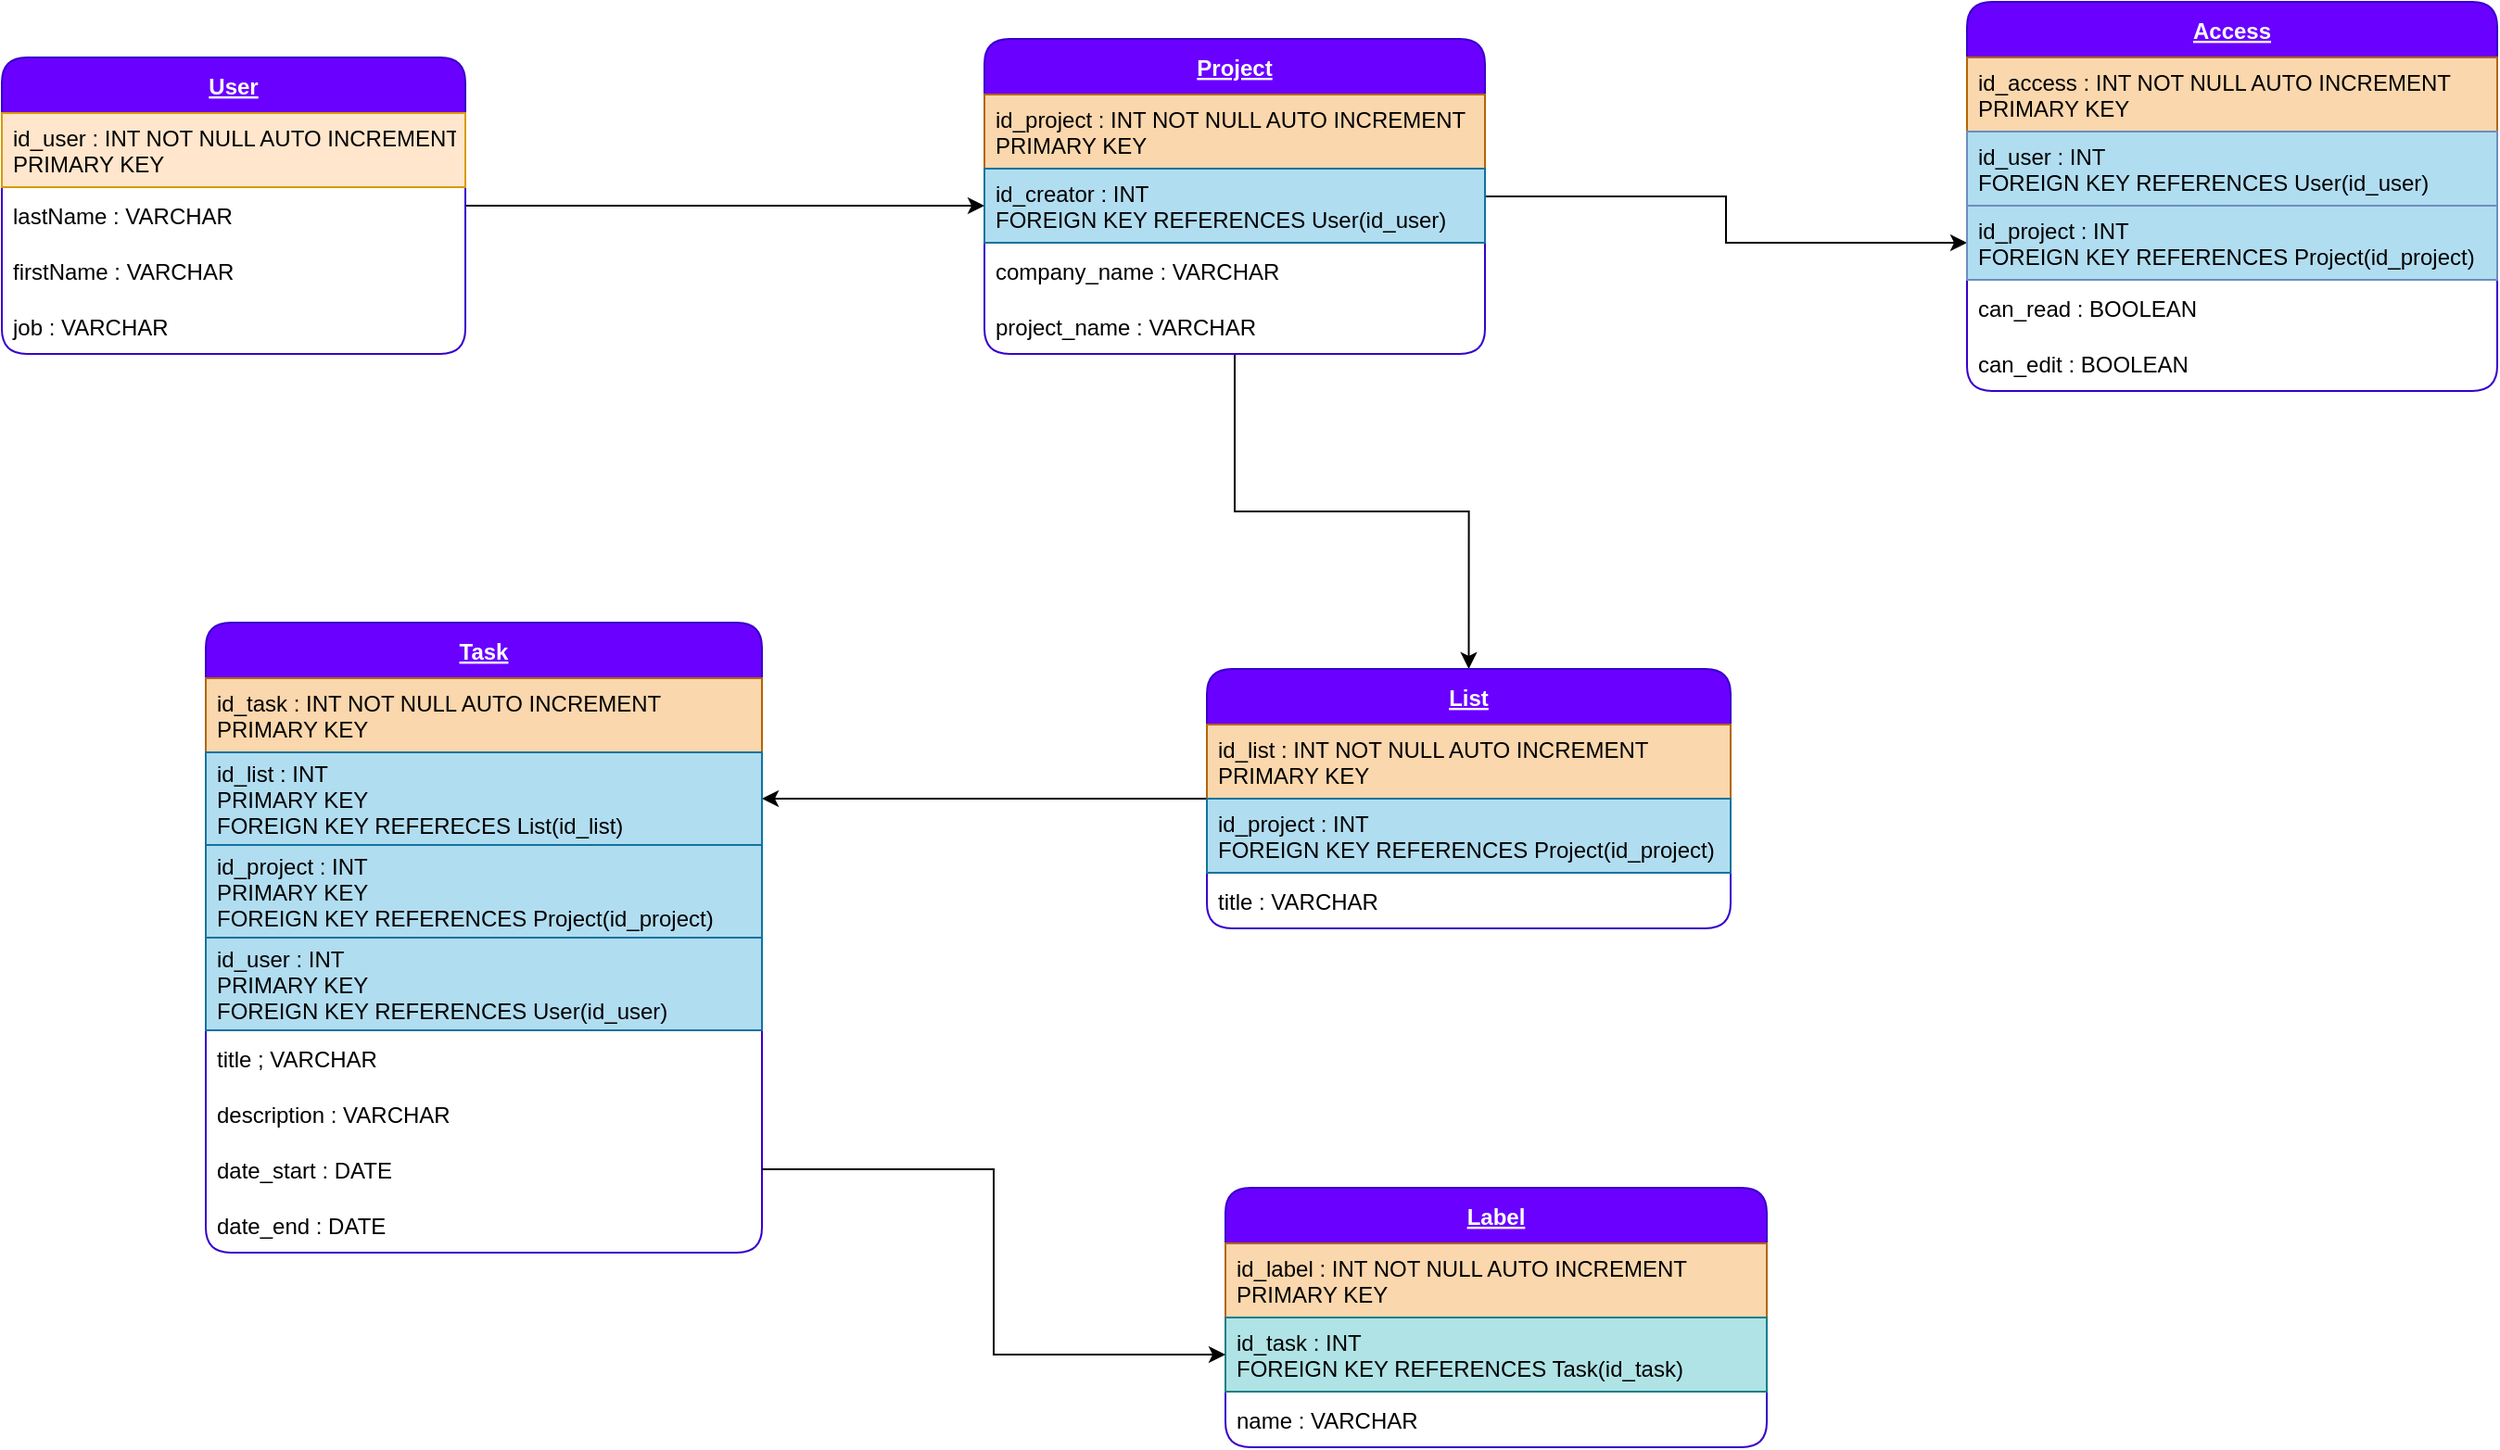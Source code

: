 <mxfile version="20.3.7" type="device"><diagram id="KePGU8VlCwP-Y6ToTNlQ" name="Page-1"><mxGraphModel dx="1030" dy="613" grid="1" gridSize="10" guides="1" tooltips="1" connect="1" arrows="1" fold="1" page="1" pageScale="1" pageWidth="827" pageHeight="1169" math="0" shadow="0"><root><mxCell id="0"/><mxCell id="1" parent="0"/><mxCell id="i-TNgJtKu-Dq8mjOimUg-28" style="edgeStyle=orthogonalEdgeStyle;rounded=0;orthogonalLoop=1;jettySize=auto;html=1;entryX=0;entryY=0.5;entryDx=0;entryDy=0;" parent="1" source="L-yu8rj8IRyhezPOs6Vv-1" target="i-TNgJtKu-Dq8mjOimUg-4" edge="1"><mxGeometry relative="1" as="geometry"/></mxCell><mxCell id="L-yu8rj8IRyhezPOs6Vv-1" value="User" style="swimlane;fontStyle=5;childLayout=stackLayout;horizontal=1;startSize=30;horizontalStack=0;resizeParent=1;resizeParentMax=0;resizeLast=0;collapsible=1;marginBottom=0;fillColor=#6a00ff;fontColor=#ffffff;strokeColor=#3700CC;rounded=1;" parent="1" vertex="1"><mxGeometry x="70" y="90" width="250" height="160" as="geometry"/></mxCell><mxCell id="L-yu8rj8IRyhezPOs6Vv-7" value="id_user : INT NOT NULL AUTO INCREMENT &#xA;PRIMARY KEY" style="text;strokeColor=#d79b00;fillColor=#ffe6cc;align=left;verticalAlign=middle;spacingLeft=4;spacingRight=4;overflow=hidden;points=[[0,0.5],[1,0.5]];portConstraint=eastwest;rotatable=0;" parent="L-yu8rj8IRyhezPOs6Vv-1" vertex="1"><mxGeometry y="30" width="250" height="40" as="geometry"/></mxCell><mxCell id="i-TNgJtKu-Dq8mjOimUg-16" value="lastName : VARCHAR" style="text;strokeColor=none;fillColor=none;align=left;verticalAlign=middle;spacingLeft=4;spacingRight=4;overflow=hidden;points=[[0,0.5],[1,0.5]];portConstraint=eastwest;rotatable=0;" parent="L-yu8rj8IRyhezPOs6Vv-1" vertex="1"><mxGeometry y="70" width="250" height="30" as="geometry"/></mxCell><mxCell id="L-yu8rj8IRyhezPOs6Vv-2" value="firstName : VARCHAR" style="text;strokeColor=none;fillColor=none;align=left;verticalAlign=middle;spacingLeft=4;spacingRight=4;overflow=hidden;points=[[0,0.5],[1,0.5]];portConstraint=eastwest;rotatable=0;" parent="L-yu8rj8IRyhezPOs6Vv-1" vertex="1"><mxGeometry y="100" width="250" height="30" as="geometry"/></mxCell><mxCell id="L-yu8rj8IRyhezPOs6Vv-4" value="job : VARCHAR" style="text;strokeColor=none;fillColor=none;align=left;verticalAlign=middle;spacingLeft=4;spacingRight=4;overflow=hidden;points=[[0,0.5],[1,0.5]];portConstraint=eastwest;rotatable=0;" parent="L-yu8rj8IRyhezPOs6Vv-1" vertex="1"><mxGeometry y="130" width="250" height="30" as="geometry"/></mxCell><mxCell id="i-TNgJtKu-Dq8mjOimUg-14" style="edgeStyle=orthogonalEdgeStyle;rounded=0;orthogonalLoop=1;jettySize=auto;html=1;entryX=0.5;entryY=0;entryDx=0;entryDy=0;" parent="1" source="L-yu8rj8IRyhezPOs6Vv-29" target="L-yu8rj8IRyhezPOs6Vv-57" edge="1"><mxGeometry relative="1" as="geometry"/></mxCell><mxCell id="i-TNgJtKu-Dq8mjOimUg-29" style="edgeStyle=orthogonalEdgeStyle;rounded=0;orthogonalLoop=1;jettySize=auto;html=1;entryX=0;entryY=0.5;entryDx=0;entryDy=0;" parent="1" source="L-yu8rj8IRyhezPOs6Vv-29" target="i-TNgJtKu-Dq8mjOimUg-8" edge="1"><mxGeometry relative="1" as="geometry"/></mxCell><mxCell id="L-yu8rj8IRyhezPOs6Vv-29" value="Project" style="swimlane;fontStyle=5;childLayout=stackLayout;horizontal=1;startSize=30;horizontalStack=0;resizeParent=1;resizeParentMax=0;resizeLast=0;collapsible=1;marginBottom=0;fillColor=#6a00ff;fontColor=#ffffff;strokeColor=#3700CC;rounded=1;" parent="1" vertex="1"><mxGeometry x="600" y="80" width="270" height="170" as="geometry"/></mxCell><mxCell id="L-yu8rj8IRyhezPOs6Vv-30" value="id_project : INT NOT NULL AUTO INCREMENT &#xA;PRIMARY KEY" style="text;strokeColor=#b46504;fillColor=#fad7ac;align=left;verticalAlign=middle;spacingLeft=4;spacingRight=4;overflow=hidden;points=[[0,0.5],[1,0.5]];portConstraint=eastwest;rotatable=0;" parent="L-yu8rj8IRyhezPOs6Vv-29" vertex="1"><mxGeometry y="30" width="270" height="40" as="geometry"/></mxCell><mxCell id="i-TNgJtKu-Dq8mjOimUg-4" value="id_creator : INT &#xA;FOREIGN KEY REFERENCES User(id_user)" style="text;align=left;verticalAlign=middle;spacingLeft=4;spacingRight=4;overflow=hidden;points=[[0,0.5],[1,0.5]];portConstraint=eastwest;rotatable=0;fillColor=#b1ddf0;strokeColor=#10739e;" parent="L-yu8rj8IRyhezPOs6Vv-29" vertex="1"><mxGeometry y="70" width="270" height="40" as="geometry"/></mxCell><mxCell id="L-yu8rj8IRyhezPOs6Vv-36" value="company_name : VARCHAR" style="text;align=left;verticalAlign=middle;spacingLeft=4;spacingRight=4;overflow=hidden;points=[[0,0.5],[1,0.5]];portConstraint=eastwest;rotatable=0;" parent="L-yu8rj8IRyhezPOs6Vv-29" vertex="1"><mxGeometry y="110" width="270" height="30" as="geometry"/></mxCell><mxCell id="L-yu8rj8IRyhezPOs6Vv-55" value="project_name : VARCHAR" style="text;align=left;verticalAlign=middle;spacingLeft=4;spacingRight=4;overflow=hidden;points=[[0,0.5],[1,0.5]];portConstraint=eastwest;rotatable=0;" parent="L-yu8rj8IRyhezPOs6Vv-29" vertex="1"><mxGeometry y="140" width="270" height="30" as="geometry"/></mxCell><mxCell id="i-TNgJtKu-Dq8mjOimUg-17" style="edgeStyle=orthogonalEdgeStyle;rounded=0;orthogonalLoop=1;jettySize=auto;html=1;" parent="1" source="L-yu8rj8IRyhezPOs6Vv-57" target="L-yu8rj8IRyhezPOs6Vv-67" edge="1"><mxGeometry relative="1" as="geometry"/></mxCell><mxCell id="L-yu8rj8IRyhezPOs6Vv-57" value="List" style="swimlane;fontStyle=5;childLayout=stackLayout;horizontal=1;startSize=30;horizontalStack=0;resizeParent=1;resizeParentMax=0;resizeLast=0;collapsible=1;marginBottom=0;fillColor=#6a00ff;fontColor=#ffffff;strokeColor=#3700CC;rounded=1;" parent="1" vertex="1"><mxGeometry x="720" y="420" width="282.5" height="140" as="geometry"/></mxCell><mxCell id="L-yu8rj8IRyhezPOs6Vv-58" value="id_list : INT NOT NULL AUTO INCREMENT&#xA; PRIMARY KEY" style="text;strokeColor=#b46504;fillColor=#fad7ac;align=left;verticalAlign=middle;spacingLeft=4;spacingRight=4;overflow=hidden;points=[[0,0.5],[1,0.5]];portConstraint=eastwest;rotatable=0;" parent="L-yu8rj8IRyhezPOs6Vv-57" vertex="1"><mxGeometry y="30" width="282.5" height="40" as="geometry"/></mxCell><mxCell id="i-TNgJtKu-Dq8mjOimUg-18" value="id_project : INT&#xA;FOREIGN KEY REFERENCES Project(id_project)" style="text;align=left;verticalAlign=middle;spacingLeft=4;spacingRight=4;overflow=hidden;points=[[0,0.5],[1,0.5]];portConstraint=eastwest;rotatable=0;fillColor=#b1ddf0;strokeColor=#10739e;" parent="L-yu8rj8IRyhezPOs6Vv-57" vertex="1"><mxGeometry y="70" width="282.5" height="40" as="geometry"/></mxCell><mxCell id="L-yu8rj8IRyhezPOs6Vv-60" value="title : VARCHAR" style="text;align=left;verticalAlign=middle;spacingLeft=4;spacingRight=4;overflow=hidden;points=[[0,0.5],[1,0.5]];portConstraint=eastwest;rotatable=0;" parent="L-yu8rj8IRyhezPOs6Vv-57" vertex="1"><mxGeometry y="110" width="282.5" height="30" as="geometry"/></mxCell><mxCell id="L-yu8rj8IRyhezPOs6Vv-66" value="Task" style="swimlane;fontStyle=5;childLayout=stackLayout;horizontal=1;startSize=30;horizontalStack=0;resizeParent=1;resizeParentMax=0;resizeLast=0;collapsible=1;marginBottom=0;fillColor=#6a00ff;fontColor=#ffffff;strokeColor=#3700CC;rounded=1;" parent="1" vertex="1"><mxGeometry x="180" y="395" width="300" height="340" as="geometry"/></mxCell><mxCell id="i-TNgJtKu-Dq8mjOimUg-22" value="id_task : INT NOT NULL AUTO INCREMENT&#xA;PRIMARY KEY" style="text;align=left;verticalAlign=middle;spacingLeft=4;spacingRight=4;overflow=hidden;points=[[0,0.5],[1,0.5]];portConstraint=eastwest;rotatable=0;fillColor=#fad7ac;strokeColor=#b46504;" parent="L-yu8rj8IRyhezPOs6Vv-66" vertex="1"><mxGeometry y="30" width="300" height="40" as="geometry"/></mxCell><mxCell id="L-yu8rj8IRyhezPOs6Vv-67" value="id_list : INT&#xA;PRIMARY KEY&#xA;FOREIGN KEY REFERECES List(id_list)" style="text;strokeColor=#10739e;fillColor=#b1ddf0;align=left;verticalAlign=middle;spacingLeft=4;spacingRight=4;overflow=hidden;points=[[0,0.5],[1,0.5]];portConstraint=eastwest;rotatable=0;" parent="L-yu8rj8IRyhezPOs6Vv-66" vertex="1"><mxGeometry y="70" width="300" height="50" as="geometry"/></mxCell><mxCell id="L-yu8rj8IRyhezPOs6Vv-69" value="id_project : INT&#xA;PRIMARY KEY&#xA;FOREIGN KEY REFERENCES Project(id_project)" style="text;align=left;verticalAlign=middle;spacingLeft=4;spacingRight=4;overflow=hidden;points=[[0,0.5],[1,0.5]];portConstraint=eastwest;rotatable=0;fillColor=#b1ddf0;strokeColor=#10739e;" parent="L-yu8rj8IRyhezPOs6Vv-66" vertex="1"><mxGeometry y="120" width="300" height="50" as="geometry"/></mxCell><mxCell id="i-TNgJtKu-Dq8mjOimUg-23" value="id_user : INT&#xA;PRIMARY KEY&#xA;FOREIGN KEY REFERENCES User(id_user)" style="text;align=left;verticalAlign=middle;spacingLeft=4;spacingRight=4;overflow=hidden;points=[[0,0.5],[1,0.5]];portConstraint=eastwest;rotatable=0;fillColor=#b1ddf0;strokeColor=#10739e;" parent="L-yu8rj8IRyhezPOs6Vv-66" vertex="1"><mxGeometry y="170" width="300" height="50" as="geometry"/></mxCell><mxCell id="L-yu8rj8IRyhezPOs6Vv-68" value="title ; VARCHAR" style="text;align=left;verticalAlign=middle;spacingLeft=4;spacingRight=4;overflow=hidden;points=[[0,0.5],[1,0.5]];portConstraint=eastwest;rotatable=0;" parent="L-yu8rj8IRyhezPOs6Vv-66" vertex="1"><mxGeometry y="220" width="300" height="30" as="geometry"/></mxCell><mxCell id="L-yu8rj8IRyhezPOs6Vv-70" value="description : VARCHAR" style="text;align=left;verticalAlign=middle;spacingLeft=4;spacingRight=4;overflow=hidden;points=[[0,0.5],[1,0.5]];portConstraint=eastwest;rotatable=0;" parent="L-yu8rj8IRyhezPOs6Vv-66" vertex="1"><mxGeometry y="250" width="300" height="30" as="geometry"/></mxCell><mxCell id="L-yu8rj8IRyhezPOs6Vv-71" value="date_start : DATE" style="text;align=left;verticalAlign=middle;spacingLeft=4;spacingRight=4;overflow=hidden;points=[[0,0.5],[1,0.5]];portConstraint=eastwest;rotatable=0;" parent="L-yu8rj8IRyhezPOs6Vv-66" vertex="1"><mxGeometry y="280" width="300" height="30" as="geometry"/></mxCell><mxCell id="i-TNgJtKu-Dq8mjOimUg-15" value="date_end : DATE" style="text;align=left;verticalAlign=middle;spacingLeft=4;spacingRight=4;overflow=hidden;points=[[0,0.5],[1,0.5]];portConstraint=eastwest;rotatable=0;" parent="L-yu8rj8IRyhezPOs6Vv-66" vertex="1"><mxGeometry y="310" width="300" height="30" as="geometry"/></mxCell><mxCell id="L-yu8rj8IRyhezPOs6Vv-75" value="Label" style="swimlane;fontStyle=5;childLayout=stackLayout;horizontal=1;startSize=30;horizontalStack=0;resizeParent=1;resizeParentMax=0;resizeLast=0;collapsible=1;marginBottom=0;fillColor=#6a00ff;fontColor=#ffffff;strokeColor=#3700CC;rounded=1;align=center;" parent="1" vertex="1"><mxGeometry x="730" y="700" width="292" height="140" as="geometry"/></mxCell><mxCell id="i-TNgJtKu-Dq8mjOimUg-25" value="id_label : INT NOT NULL AUTO INCREMENT &#xA;PRIMARY KEY" style="text;align=left;verticalAlign=middle;spacingLeft=4;spacingRight=4;overflow=hidden;points=[[0,0.5],[1,0.5]];portConstraint=eastwest;rotatable=0;fillColor=#fad7ac;strokeColor=#b46504;" parent="L-yu8rj8IRyhezPOs6Vv-75" vertex="1"><mxGeometry y="30" width="292" height="40" as="geometry"/></mxCell><mxCell id="L-yu8rj8IRyhezPOs6Vv-76" value="id_task : INT&#xA;FOREIGN KEY REFERENCES Task(id_task)&#xA;" style="text;strokeColor=#0e8088;fillColor=#b0e3e6;align=left;verticalAlign=top;spacingLeft=4;spacingRight=4;overflow=hidden;points=[[0,0.5],[1,0.5]];portConstraint=eastwest;rotatable=0;" parent="L-yu8rj8IRyhezPOs6Vv-75" vertex="1"><mxGeometry y="70" width="292" height="40" as="geometry"/></mxCell><mxCell id="L-yu8rj8IRyhezPOs6Vv-78" value="name : VARCHAR" style="text;align=left;verticalAlign=middle;spacingLeft=4;spacingRight=4;overflow=hidden;points=[[0,0.5],[1,0.5]];portConstraint=eastwest;rotatable=0;" parent="L-yu8rj8IRyhezPOs6Vv-75" vertex="1"><mxGeometry y="110" width="292" height="30" as="geometry"/></mxCell><mxCell id="L-yu8rj8IRyhezPOs6Vv-9" value="Access" style="swimlane;fontStyle=5;childLayout=stackLayout;horizontal=1;startSize=30;horizontalStack=0;resizeParent=1;resizeParentMax=0;resizeLast=0;collapsible=1;marginBottom=0;fillColor=#6a00ff;fontColor=#ffffff;strokeColor=#3700CC;rounded=1;" parent="1" vertex="1"><mxGeometry x="1130" y="60" width="286" height="210" as="geometry"/></mxCell><mxCell id="AgP5q8T9LbNS97x-zogJ-1" value="id_access : INT NOT NULL AUTO INCREMENT&#xA;PRIMARY KEY" style="text;strokeColor=#b46504;fillColor=#fad7ac;align=left;verticalAlign=middle;spacingLeft=4;spacingRight=4;overflow=hidden;points=[[0,0.5],[1,0.5]];portConstraint=eastwest;rotatable=0;" vertex="1" parent="L-yu8rj8IRyhezPOs6Vv-9"><mxGeometry y="30" width="286" height="40" as="geometry"/></mxCell><mxCell id="L-yu8rj8IRyhezPOs6Vv-16" value="id_user : INT&#xA;    FOREIGN KEY REFERENCES User(id_user)" style="text;strokeColor=#6c8ebf;fillColor=#B1DDF0;align=left;verticalAlign=middle;spacingLeft=4;spacingRight=4;overflow=hidden;points=[[0,0.5],[1,0.5]];portConstraint=eastwest;rotatable=0;" parent="L-yu8rj8IRyhezPOs6Vv-9" vertex="1"><mxGeometry y="70" width="286" height="40" as="geometry"/></mxCell><mxCell id="i-TNgJtKu-Dq8mjOimUg-8" value="id_project : INT&#xA;    FOREIGN KEY REFERENCES Project(id_project)" style="text;strokeColor=#6c8ebf;fillColor=#B1DDF0;align=left;verticalAlign=middle;spacingLeft=4;spacingRight=4;overflow=hidden;points=[[0,0.5],[1,0.5]];portConstraint=eastwest;rotatable=0;" parent="L-yu8rj8IRyhezPOs6Vv-9" vertex="1"><mxGeometry y="110" width="286" height="40" as="geometry"/></mxCell><mxCell id="L-yu8rj8IRyhezPOs6Vv-12" value="can_read : BOOLEAN" style="text;strokeColor=none;fillColor=none;align=left;verticalAlign=middle;spacingLeft=4;spacingRight=4;overflow=hidden;points=[[0,0.5],[1,0.5]];portConstraint=eastwest;rotatable=0;" parent="L-yu8rj8IRyhezPOs6Vv-9" vertex="1"><mxGeometry y="150" width="286" height="30" as="geometry"/></mxCell><mxCell id="L-yu8rj8IRyhezPOs6Vv-13" value="can_edit : BOOLEAN" style="text;strokeColor=none;fillColor=none;align=left;verticalAlign=middle;spacingLeft=4;spacingRight=4;overflow=hidden;points=[[0,0.5],[1,0.5]];portConstraint=eastwest;rotatable=0;" parent="L-yu8rj8IRyhezPOs6Vv-9" vertex="1"><mxGeometry y="180" width="286" height="30" as="geometry"/></mxCell><mxCell id="i-TNgJtKu-Dq8mjOimUg-21" style="edgeStyle=orthogonalEdgeStyle;rounded=0;orthogonalLoop=1;jettySize=auto;html=1;entryX=0;entryY=0.5;entryDx=0;entryDy=0;" parent="1" source="L-yu8rj8IRyhezPOs6Vv-71" target="L-yu8rj8IRyhezPOs6Vv-76" edge="1"><mxGeometry relative="1" as="geometry"/></mxCell></root></mxGraphModel></diagram></mxfile>